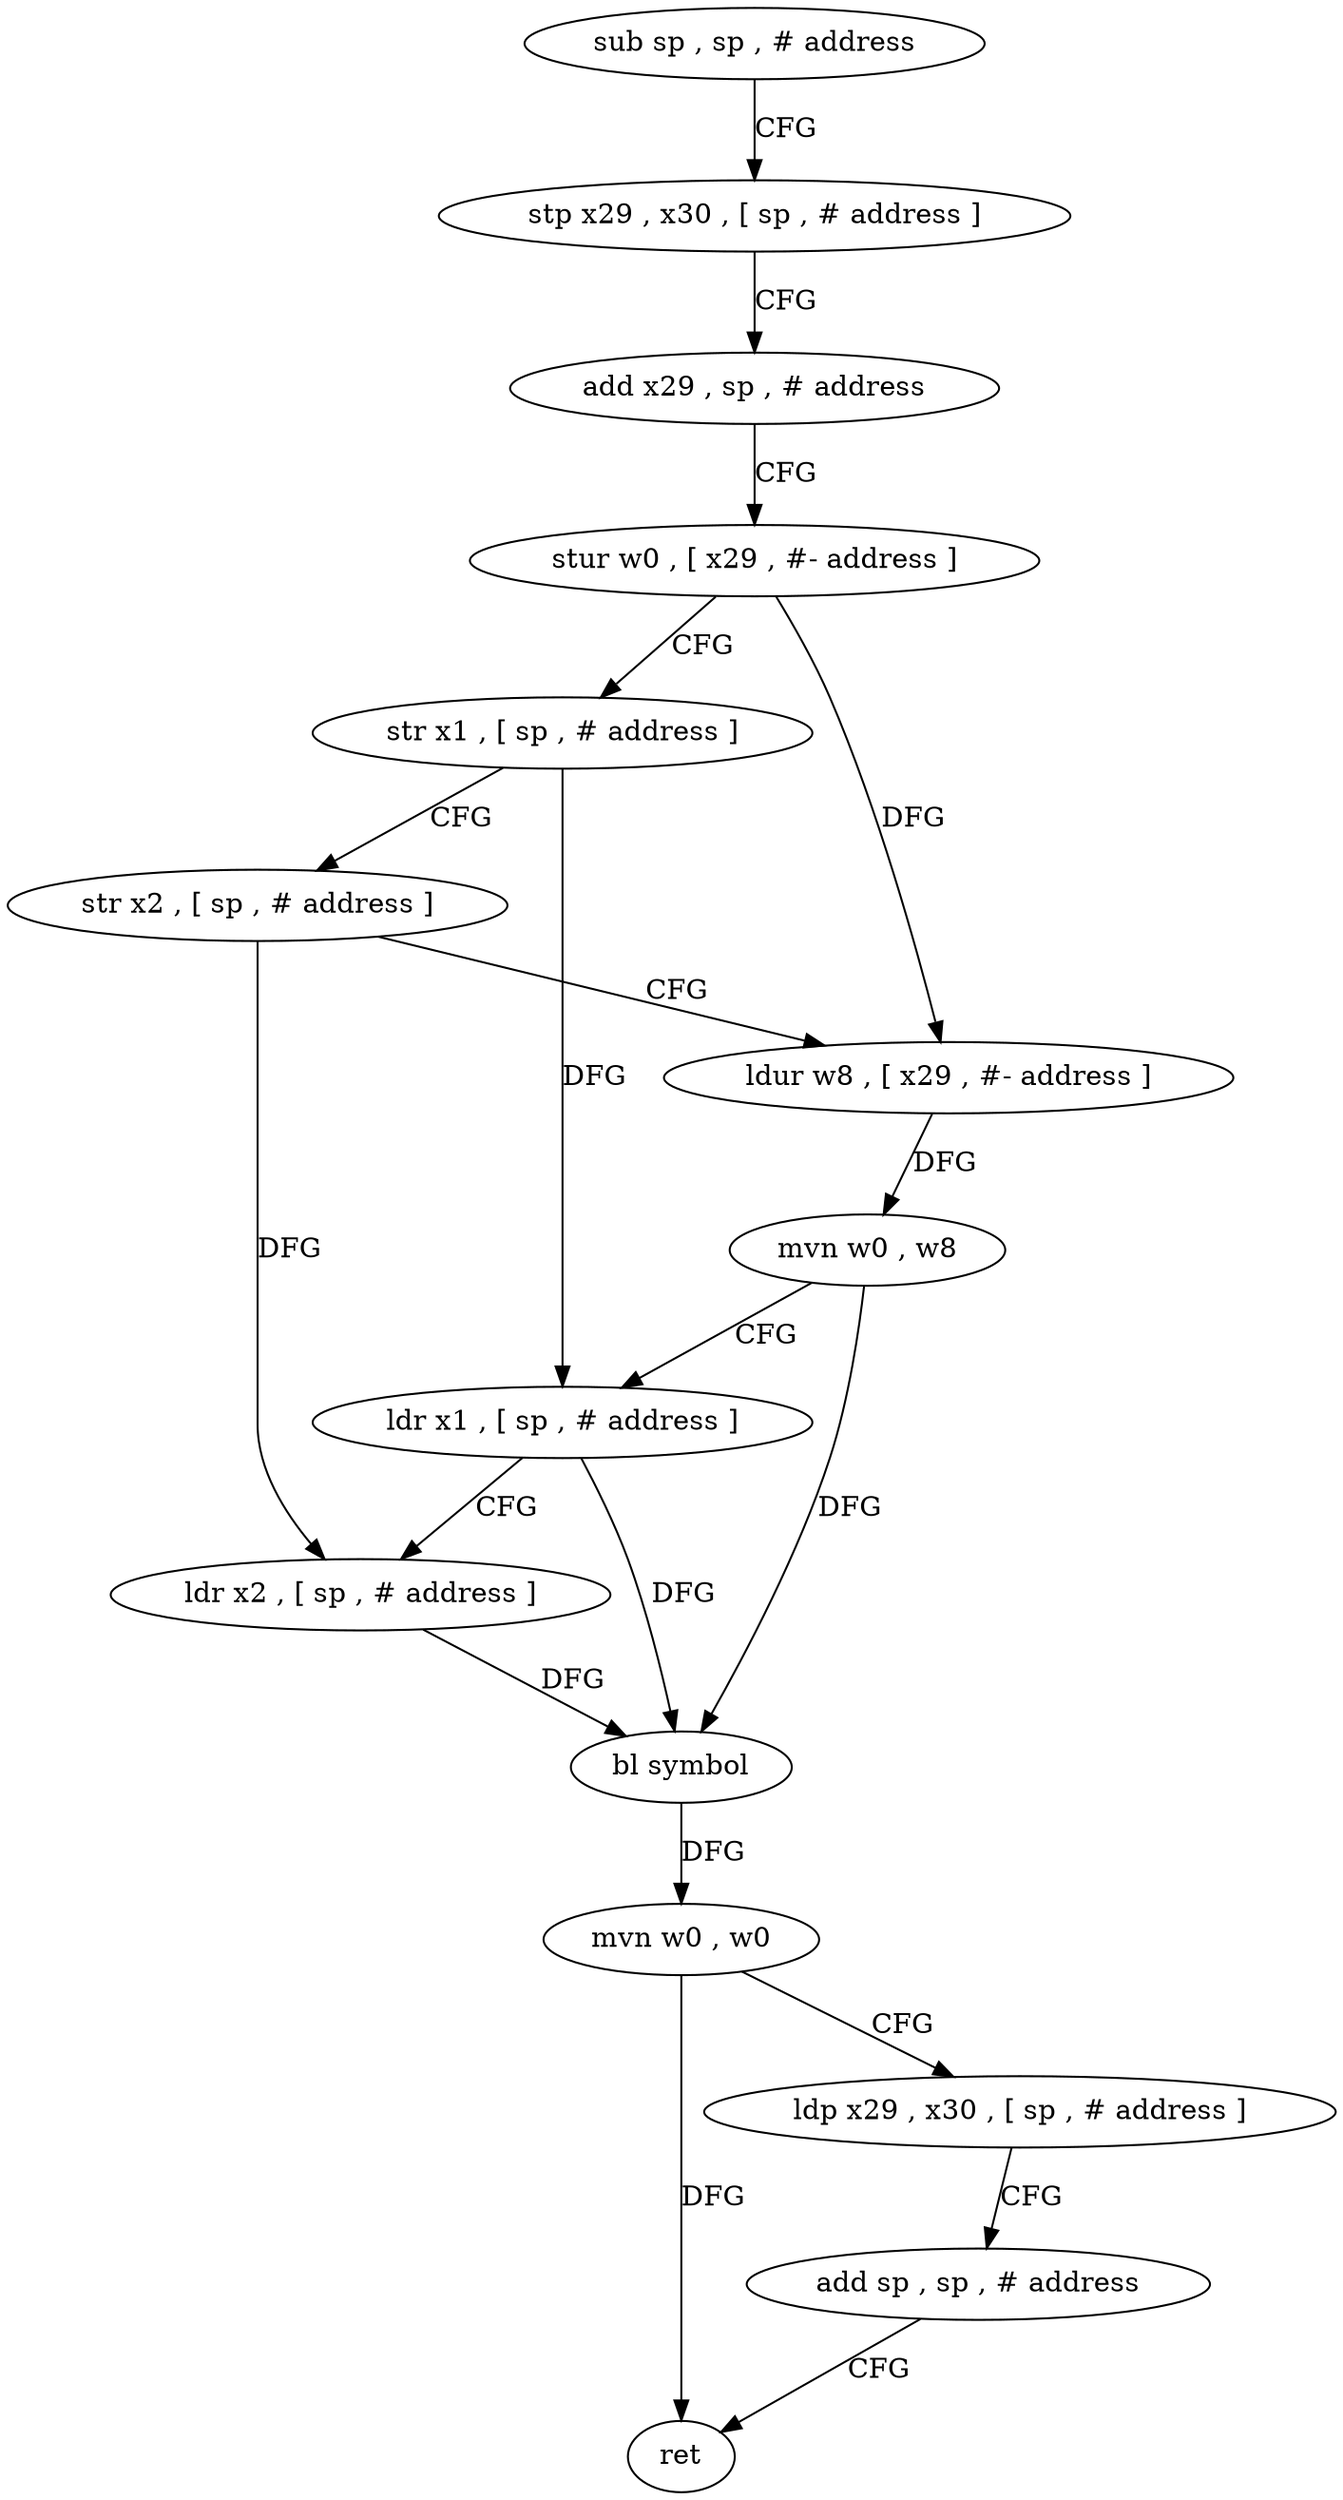 digraph "func" {
"210940" [label = "sub sp , sp , # address" ]
"210944" [label = "stp x29 , x30 , [ sp , # address ]" ]
"210948" [label = "add x29 , sp , # address" ]
"210952" [label = "stur w0 , [ x29 , #- address ]" ]
"210956" [label = "str x1 , [ sp , # address ]" ]
"210960" [label = "str x2 , [ sp , # address ]" ]
"210964" [label = "ldur w8 , [ x29 , #- address ]" ]
"210968" [label = "mvn w0 , w8" ]
"210972" [label = "ldr x1 , [ sp , # address ]" ]
"210976" [label = "ldr x2 , [ sp , # address ]" ]
"210980" [label = "bl symbol" ]
"210984" [label = "mvn w0 , w0" ]
"210988" [label = "ldp x29 , x30 , [ sp , # address ]" ]
"210992" [label = "add sp , sp , # address" ]
"210996" [label = "ret" ]
"210940" -> "210944" [ label = "CFG" ]
"210944" -> "210948" [ label = "CFG" ]
"210948" -> "210952" [ label = "CFG" ]
"210952" -> "210956" [ label = "CFG" ]
"210952" -> "210964" [ label = "DFG" ]
"210956" -> "210960" [ label = "CFG" ]
"210956" -> "210972" [ label = "DFG" ]
"210960" -> "210964" [ label = "CFG" ]
"210960" -> "210976" [ label = "DFG" ]
"210964" -> "210968" [ label = "DFG" ]
"210968" -> "210972" [ label = "CFG" ]
"210968" -> "210980" [ label = "DFG" ]
"210972" -> "210976" [ label = "CFG" ]
"210972" -> "210980" [ label = "DFG" ]
"210976" -> "210980" [ label = "DFG" ]
"210980" -> "210984" [ label = "DFG" ]
"210984" -> "210988" [ label = "CFG" ]
"210984" -> "210996" [ label = "DFG" ]
"210988" -> "210992" [ label = "CFG" ]
"210992" -> "210996" [ label = "CFG" ]
}
